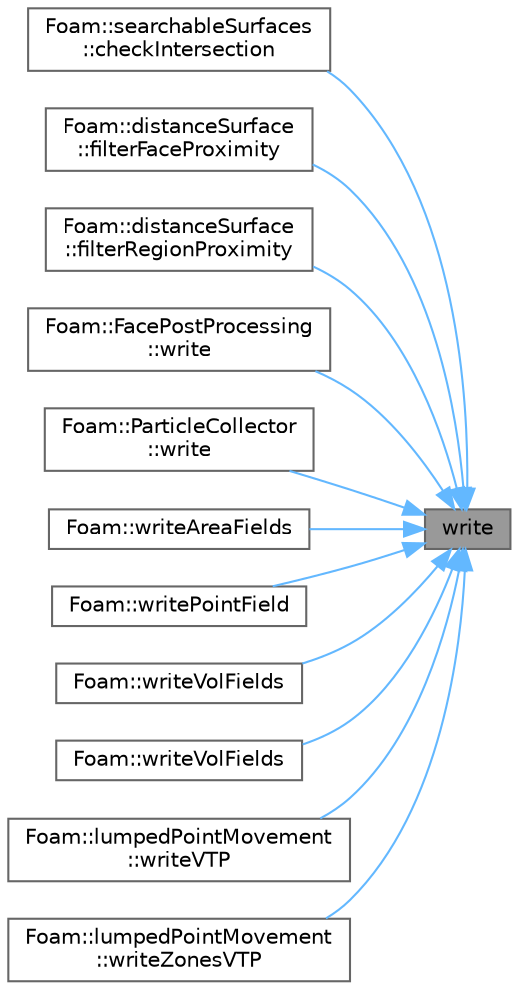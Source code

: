 digraph "write"
{
 // LATEX_PDF_SIZE
  bgcolor="transparent";
  edge [fontname=Helvetica,fontsize=10,labelfontname=Helvetica,labelfontsize=10];
  node [fontname=Helvetica,fontsize=10,shape=box,height=0.2,width=0.4];
  rankdir="RL";
  Node1 [id="Node000001",label="write",height=0.2,width=0.4,color="gray40", fillcolor="grey60", style="filled", fontcolor="black",tooltip=" "];
  Node1 -> Node2 [id="edge1_Node000001_Node000002",dir="back",color="steelblue1",style="solid",tooltip=" "];
  Node2 [id="Node000002",label="Foam::searchableSurfaces\l::checkIntersection",height=0.2,width=0.4,color="grey40", fillcolor="white", style="filled",URL="$classFoam_1_1searchableSurfaces.html#a3283074691c1cf3ab89349e10436da13",tooltip=" "];
  Node1 -> Node3 [id="edge2_Node000001_Node000003",dir="back",color="steelblue1",style="solid",tooltip=" "];
  Node3 [id="Node000003",label="Foam::distanceSurface\l::filterFaceProximity",height=0.2,width=0.4,color="grey40", fillcolor="white", style="filled",URL="$classFoam_1_1distanceSurface.html#a05ad6db6ac175c43c11411141ecc7653",tooltip=" "];
  Node1 -> Node4 [id="edge3_Node000001_Node000004",dir="back",color="steelblue1",style="solid",tooltip=" "];
  Node4 [id="Node000004",label="Foam::distanceSurface\l::filterRegionProximity",height=0.2,width=0.4,color="grey40", fillcolor="white", style="filled",URL="$classFoam_1_1distanceSurface.html#a270815836b789572d286ff87389019cd",tooltip=" "];
  Node1 -> Node5 [id="edge4_Node000001_Node000005",dir="back",color="steelblue1",style="solid",tooltip=" "];
  Node5 [id="Node000005",label="Foam::FacePostProcessing\l::write",height=0.2,width=0.4,color="grey40", fillcolor="white", style="filled",URL="$classFoam_1_1FacePostProcessing.html#aac759501cf6c7895a70eecbef0226ae1",tooltip=" "];
  Node1 -> Node6 [id="edge5_Node000001_Node000006",dir="back",color="steelblue1",style="solid",tooltip=" "];
  Node6 [id="Node000006",label="Foam::ParticleCollector\l::write",height=0.2,width=0.4,color="grey40", fillcolor="white", style="filled",URL="$classFoam_1_1ParticleCollector.html#aac759501cf6c7895a70eecbef0226ae1",tooltip=" "];
  Node1 -> Node7 [id="edge6_Node000001_Node000007",dir="back",color="steelblue1",style="solid",tooltip=" "];
  Node7 [id="Node000007",label="Foam::writeAreaFields",height=0.2,width=0.4,color="grey40", fillcolor="white", style="filled",URL="$namespaceFoam.html#aed744837a68e218d91d681bafeaf66bc",tooltip=" "];
  Node1 -> Node8 [id="edge7_Node000001_Node000008",dir="back",color="steelblue1",style="solid",tooltip=" "];
  Node8 [id="Node000008",label="Foam::writePointField",height=0.2,width=0.4,color="grey40", fillcolor="white", style="filled",URL="$namespaceFoam.html#ac22a5c02e824ae4d3b65366e14c5ff72",tooltip=" "];
  Node1 -> Node9 [id="edge8_Node000001_Node000009",dir="back",color="steelblue1",style="solid",tooltip=" "];
  Node9 [id="Node000009",label="Foam::writeVolFields",height=0.2,width=0.4,color="grey40", fillcolor="white", style="filled",URL="$namespaceFoam.html#aab25d7637ef303316be88fc901122403",tooltip=" "];
  Node1 -> Node10 [id="edge9_Node000001_Node000010",dir="back",color="steelblue1",style="solid",tooltip=" "];
  Node10 [id="Node000010",label="Foam::writeVolFields",height=0.2,width=0.4,color="grey40", fillcolor="white", style="filled",URL="$namespaceFoam.html#afa7c68c33eabc87a25253212c4d1a34a",tooltip=" "];
  Node1 -> Node11 [id="edge10_Node000001_Node000011",dir="back",color="steelblue1",style="solid",tooltip=" "];
  Node11 [id="Node000011",label="Foam::lumpedPointMovement\l::writeVTP",height=0.2,width=0.4,color="grey40", fillcolor="white", style="filled",URL="$classFoam_1_1lumpedPointMovement.html#a90382379d83dcb38671e66dbe5cfd347",tooltip=" "];
  Node1 -> Node12 [id="edge11_Node000001_Node000012",dir="back",color="steelblue1",style="solid",tooltip=" "];
  Node12 [id="Node000012",label="Foam::lumpedPointMovement\l::writeZonesVTP",height=0.2,width=0.4,color="grey40", fillcolor="white", style="filled",URL="$classFoam_1_1lumpedPointMovement.html#ac82f619359a9710c9b9fc229e5f32e60",tooltip=" "];
}
